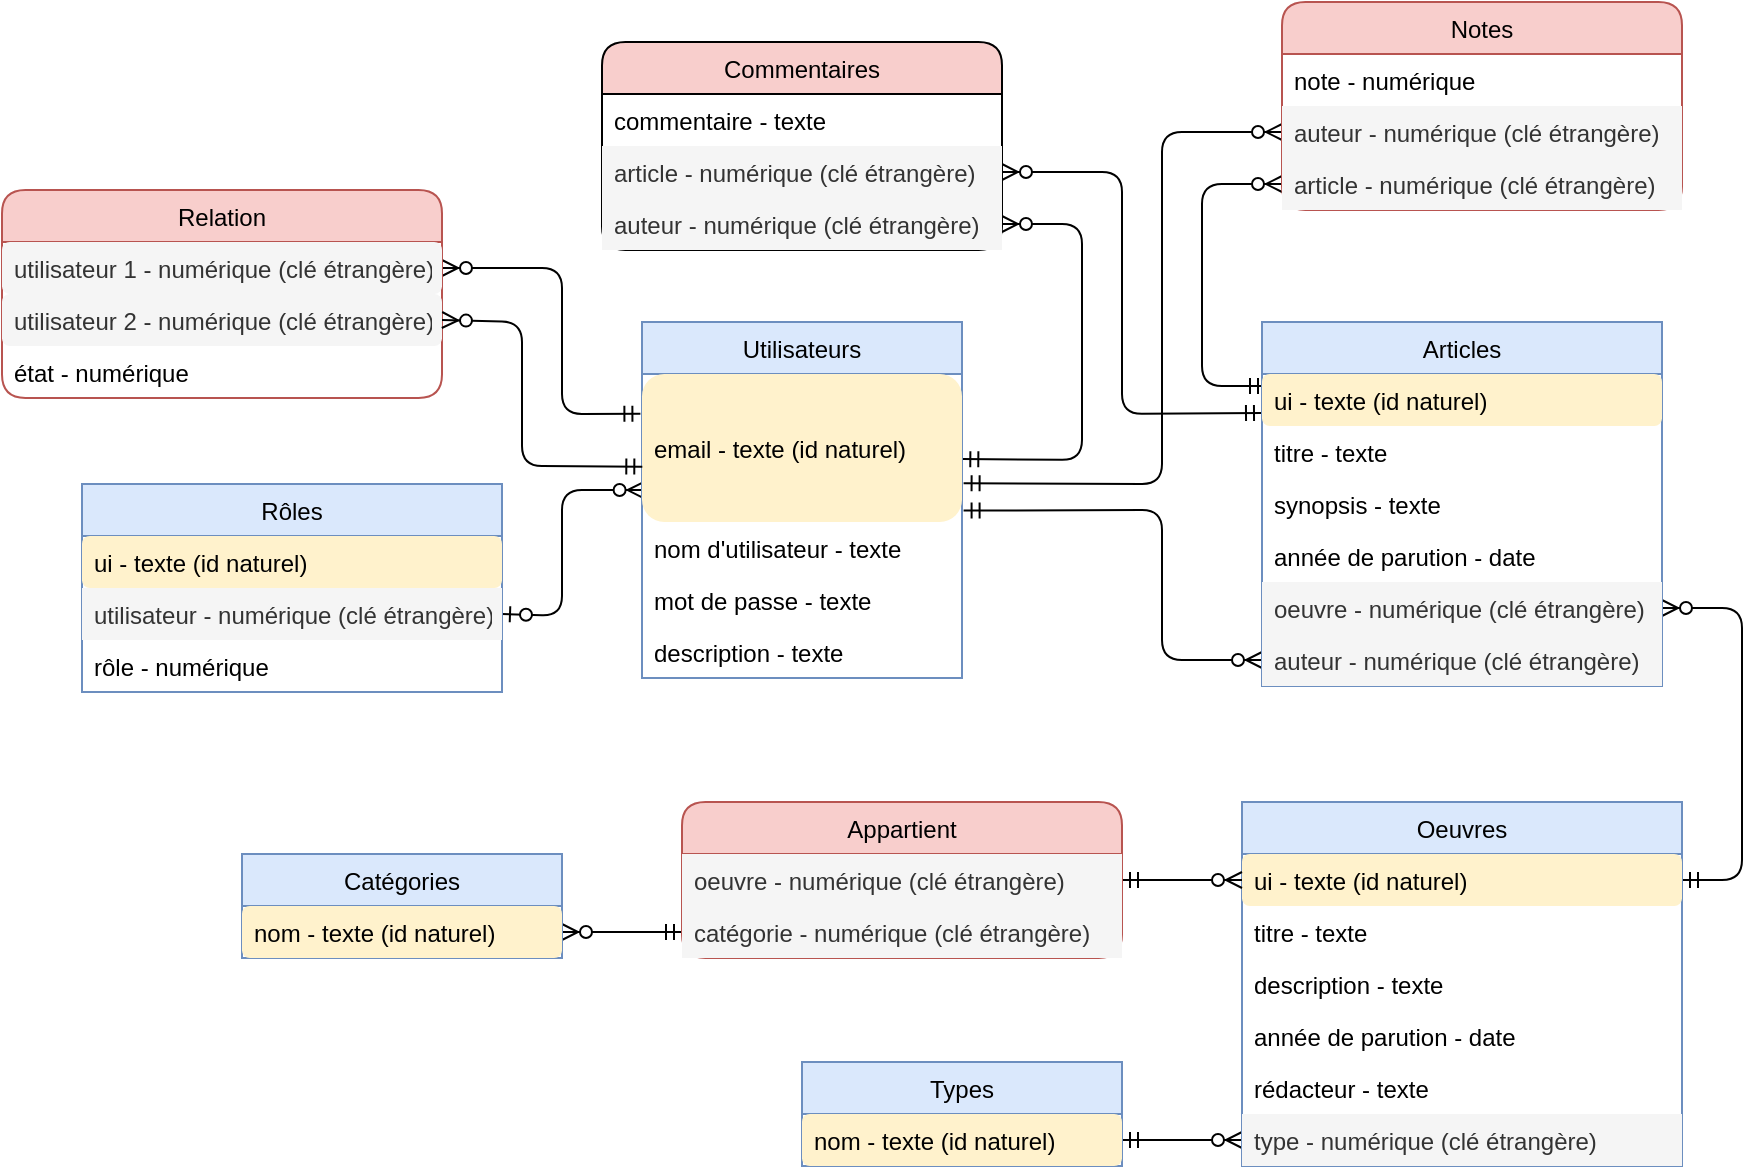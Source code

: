 <mxfile version="12.9.9" type="device"><diagram id="rgYqjdOzjrFk8tCGsVnQ" name="Page-1"><mxGraphModel dx="1185" dy="685" grid="1" gridSize="10" guides="1" tooltips="1" connect="1" arrows="1" fold="1" page="1" pageScale="1" pageWidth="1169" pageHeight="827" math="0" shadow="0"><root><mxCell id="0"/><mxCell id="1" parent="0"/><mxCell id="88NDeCI2T-r8Wqjc7Tor-80" value="" style="endArrow=ERmandOne;html=1;startArrow=ERzeroToMany;startFill=1;endFill=0;entryX=0.01;entryY=0.231;entryDx=0;entryDy=0;exitX=0;exitY=0.5;exitDx=0;exitDy=0;entryPerimeter=0;" parent="1" source="88NDeCI2T-r8Wqjc7Tor-24" target="88NDeCI2T-r8Wqjc7Tor-18" edge="1"><mxGeometry width="50" height="50" relative="1" as="geometry"><mxPoint x="780" y="661.5" as="sourcePoint"/><mxPoint x="650" y="722" as="targetPoint"/><Array as="points"><mxPoint x="640" y="211"/><mxPoint x="640" y="312"/></Array></mxGeometry></mxCell><mxCell id="88NDeCI2T-r8Wqjc7Tor-84" value="" style="endArrow=ERzeroToMany;html=1;startArrow=ERmandOne;startFill=0;endFill=1;entryX=1;entryY=0.5;entryDx=0;entryDy=0;exitX=1.001;exitY=0.575;exitDx=0;exitDy=0;exitPerimeter=0;" parent="1" source="88NDeCI2T-r8Wqjc7Tor-1" target="88NDeCI2T-r8Wqjc7Tor-15" edge="1"><mxGeometry width="50" height="50" relative="1" as="geometry"><mxPoint x="540" y="300" as="sourcePoint"/><mxPoint x="210" y="365" as="targetPoint"/><Array as="points"><mxPoint x="580" y="349"/><mxPoint x="580" y="231"/></Array></mxGeometry></mxCell><mxCell id="88NDeCI2T-r8Wqjc7Tor-92" value="" style="endArrow=ERzeroToMany;html=1;startArrow=ERzeroToOne;startFill=1;endFill=1;exitX=1;exitY=0.5;exitDx=0;exitDy=0;entryX=0.005;entryY=0.784;entryDx=0;entryDy=0;entryPerimeter=0;" parent="1" source="88NDeCI2T-r8Wqjc7Tor-55" target="88NDeCI2T-r8Wqjc7Tor-1" edge="1"><mxGeometry width="50" height="50" relative="1" as="geometry"><mxPoint x="40" y="410.6" as="sourcePoint"/><mxPoint x="160" y="460" as="targetPoint"/><Array as="points"><mxPoint x="320" y="427"/><mxPoint x="320" y="364"/></Array></mxGeometry></mxCell><mxCell id="88NDeCI2T-r8Wqjc7Tor-106" value="" style="endArrow=ERzeroToMany;html=1;startArrow=ERmandOne;startFill=0;endFill=1;entryX=0;entryY=0.5;entryDx=0;entryDy=0;exitX=1.005;exitY=0.738;exitDx=0;exitDy=0;exitPerimeter=0;" parent="1" source="88NDeCI2T-r8Wqjc7Tor-1" target="88NDeCI2T-r8Wqjc7Tor-22" edge="1"><mxGeometry width="50" height="50" relative="1" as="geometry"><mxPoint x="540" y="413" as="sourcePoint"/><mxPoint x="504.211" y="433" as="targetPoint"/><Array as="points"><mxPoint x="620" y="361"/><mxPoint x="620" y="185"/></Array></mxGeometry></mxCell><mxCell id="88NDeCI2T-r8Wqjc7Tor-112" value="" style="endArrow=ERmandOne;html=1;startArrow=ERzeroToMany;startFill=1;endFill=0;entryX=1.005;entryY=0.923;entryDx=0;entryDy=0;exitX=0;exitY=0.5;exitDx=0;exitDy=0;entryPerimeter=0;" parent="1" source="88NDeCI2T-r8Wqjc7Tor-122" target="88NDeCI2T-r8Wqjc7Tor-1" edge="1"><mxGeometry width="50" height="50" relative="1" as="geometry"><mxPoint x="860" y="635.613" as="sourcePoint"/><mxPoint x="720" y="599.722" as="targetPoint"/><Array as="points"><mxPoint x="620" y="449"/><mxPoint x="620" y="374"/></Array></mxGeometry></mxCell><mxCell id="88NDeCI2T-r8Wqjc7Tor-118" value="" style="endArrow=ERmandOne;html=1;startArrow=ERzeroToMany;startFill=1;endFill=0;entryX=1;entryY=0.5;entryDx=0;entryDy=0;exitX=1;exitY=0.5;exitDx=0;exitDy=0;" parent="1" source="88NDeCI2T-r8Wqjc7Tor-8" target="88NDeCI2T-r8Wqjc7Tor-19" edge="1"><mxGeometry width="50" height="50" relative="1" as="geometry"><mxPoint x="987.035" y="602" as="sourcePoint"/><mxPoint x="936.238" y="512" as="targetPoint"/><Array as="points"><mxPoint x="910" y="423"/><mxPoint x="910" y="559"/></Array></mxGeometry></mxCell><mxCell id="88NDeCI2T-r8Wqjc7Tor-126" value="" style="endArrow=ERzeroToMany;html=1;startArrow=ERmandOne;startFill=0;endFill=1;entryX=0;entryY=0.5;entryDx=0;entryDy=0;exitX=1;exitY=0.75;exitDx=0;exitDy=0;" parent="1" source="e8f-kxlMk1hAoLejaDmh-22" target="88NDeCI2T-r8Wqjc7Tor-27" edge="1"><mxGeometry width="50" height="50" relative="1" as="geometry"><mxPoint x="880" y="358.0" as="sourcePoint"/><mxPoint x="780" y="313" as="targetPoint"/><Array as="points"/></mxGeometry></mxCell><mxCell id="e8f-kxlMk1hAoLejaDmh-24" value="Utilisateurs" style="swimlane;fontStyle=0;childLayout=stackLayout;horizontal=1;startSize=26;fillColor=#dae8fc;horizontalStack=0;resizeParent=1;resizeParentMax=0;resizeLast=0;collapsible=1;marginBottom=0;strokeColor=#6c8ebf;rounded=0;" parent="1" vertex="1"><mxGeometry x="360" y="280" width="160" height="178" as="geometry"/></mxCell><mxCell id="88NDeCI2T-r8Wqjc7Tor-1" value="email - texte (id naturel)" style="text;strokeColor=none;fillColor=#fff2cc;align=left;verticalAlign=middle;spacingLeft=4;spacingRight=4;overflow=hidden;rotatable=0;points=[[0,0.5],[1,0.5]];portConstraint=eastwest;rounded=1;" parent="e8f-kxlMk1hAoLejaDmh-24" vertex="1"><mxGeometry y="26" width="160" height="74" as="geometry"/></mxCell><mxCell id="e8f-kxlMk1hAoLejaDmh-25" value="nom d'utilisateur - texte" style="text;strokeColor=none;fillColor=none;align=left;verticalAlign=top;spacingLeft=4;spacingRight=4;overflow=hidden;rotatable=0;points=[[0,0.5],[1,0.5]];portConstraint=eastwest;" parent="e8f-kxlMk1hAoLejaDmh-24" vertex="1"><mxGeometry y="100" width="160" height="26" as="geometry"/></mxCell><mxCell id="e8f-kxlMk1hAoLejaDmh-26" value="mot de passe - texte" style="text;strokeColor=none;fillColor=none;align=left;verticalAlign=top;spacingLeft=4;spacingRight=4;overflow=hidden;rotatable=0;points=[[0,0.5],[1,0.5]];portConstraint=eastwest;" parent="e8f-kxlMk1hAoLejaDmh-24" vertex="1"><mxGeometry y="126" width="160" height="26" as="geometry"/></mxCell><mxCell id="e8f-kxlMk1hAoLejaDmh-27" value="description - texte" style="text;strokeColor=none;fillColor=none;align=left;verticalAlign=top;spacingLeft=4;spacingRight=4;overflow=hidden;rotatable=0;points=[[0,0.5],[1,0.5]];portConstraint=eastwest;" parent="e8f-kxlMk1hAoLejaDmh-24" vertex="1"><mxGeometry y="152" width="160" height="26" as="geometry"/></mxCell><mxCell id="88NDeCI2T-r8Wqjc7Tor-54" value="Rôles" style="swimlane;fontStyle=0;childLayout=stackLayout;horizontal=1;startSize=26;fillColor=#dae8fc;horizontalStack=0;resizeParent=1;resizeParentMax=0;resizeLast=0;collapsible=1;marginBottom=0;strokeColor=#6c8ebf;rounded=0;" parent="1" vertex="1"><mxGeometry x="80" y="361" width="210" height="104" as="geometry"/></mxCell><mxCell id="88NDeCI2T-r8Wqjc7Tor-60" value="ui - texte (id naturel)" style="text;strokeColor=none;fillColor=#fff2cc;align=left;verticalAlign=top;spacingLeft=4;spacingRight=4;overflow=hidden;rotatable=0;points=[[0,0.5],[1,0.5]];portConstraint=eastwest;rounded=1;" parent="88NDeCI2T-r8Wqjc7Tor-54" vertex="1"><mxGeometry y="26" width="210" height="26" as="geometry"/></mxCell><mxCell id="88NDeCI2T-r8Wqjc7Tor-55" value="utilisateur - numérique (clé étrangère)" style="text;strokeColor=none;fillColor=#f5f5f5;align=left;verticalAlign=top;spacingLeft=4;spacingRight=4;overflow=hidden;rotatable=0;points=[[0,0.5],[1,0.5]];portConstraint=eastwest;fontColor=#333333;" parent="88NDeCI2T-r8Wqjc7Tor-54" vertex="1"><mxGeometry y="52" width="210" height="26" as="geometry"/></mxCell><mxCell id="88NDeCI2T-r8Wqjc7Tor-57" value="rôle - numérique" style="text;strokeColor=none;fillColor=none;align=left;verticalAlign=top;spacingLeft=4;spacingRight=4;overflow=hidden;rotatable=0;points=[[0,0.5],[1,0.5]];portConstraint=eastwest;" parent="88NDeCI2T-r8Wqjc7Tor-54" vertex="1"><mxGeometry y="78" width="210" height="26" as="geometry"/></mxCell><mxCell id="e8f-kxlMk1hAoLejaDmh-10" value="Oeuvres" style="swimlane;fontStyle=0;childLayout=stackLayout;horizontal=1;startSize=26;fillColor=#dae8fc;horizontalStack=0;resizeParent=1;resizeParentMax=0;resizeLast=0;collapsible=1;marginBottom=0;strokeColor=#6c8ebf;rounded=0;" parent="1" vertex="1"><mxGeometry x="660" y="520" width="220" height="182" as="geometry"/></mxCell><mxCell id="88NDeCI2T-r8Wqjc7Tor-19" value="ui - texte (id naturel)" style="text;strokeColor=none;fillColor=#fff2cc;align=left;verticalAlign=top;spacingLeft=4;spacingRight=4;overflow=hidden;rotatable=0;points=[[0,0.5],[1,0.5]];portConstraint=eastwest;rounded=1;" parent="e8f-kxlMk1hAoLejaDmh-10" vertex="1"><mxGeometry y="26" width="220" height="26" as="geometry"/></mxCell><mxCell id="e8f-kxlMk1hAoLejaDmh-11" value="titre - texte" style="text;strokeColor=none;fillColor=none;align=left;verticalAlign=top;spacingLeft=4;spacingRight=4;overflow=hidden;rotatable=0;points=[[0,0.5],[1,0.5]];portConstraint=eastwest;" parent="e8f-kxlMk1hAoLejaDmh-10" vertex="1"><mxGeometry y="52" width="220" height="26" as="geometry"/></mxCell><mxCell id="e8f-kxlMk1hAoLejaDmh-12" value="description - texte" style="text;strokeColor=none;fillColor=none;align=left;verticalAlign=top;spacingLeft=4;spacingRight=4;overflow=hidden;rotatable=0;points=[[0,0.5],[1,0.5]];portConstraint=eastwest;" parent="e8f-kxlMk1hAoLejaDmh-10" vertex="1"><mxGeometry y="78" width="220" height="26" as="geometry"/></mxCell><mxCell id="88NDeCI2T-r8Wqjc7Tor-10" value="année de parution - date" style="text;strokeColor=none;fillColor=none;align=left;verticalAlign=top;spacingLeft=4;spacingRight=4;overflow=hidden;rotatable=0;points=[[0,0.5],[1,0.5]];portConstraint=eastwest;" parent="e8f-kxlMk1hAoLejaDmh-10" vertex="1"><mxGeometry y="104" width="220" height="26" as="geometry"/></mxCell><mxCell id="e8f-kxlMk1hAoLejaDmh-16" value="rédacteur - texte" style="text;strokeColor=none;fillColor=none;align=left;verticalAlign=top;spacingLeft=4;spacingRight=4;overflow=hidden;rotatable=0;points=[[0,0.5],[1,0.5]];portConstraint=eastwest;" parent="e8f-kxlMk1hAoLejaDmh-10" vertex="1"><mxGeometry y="130" width="220" height="26" as="geometry"/></mxCell><mxCell id="88NDeCI2T-r8Wqjc7Tor-27" value="type - numérique (clé étrangère)" style="text;strokeColor=none;fillColor=#f5f5f5;align=left;verticalAlign=top;spacingLeft=4;spacingRight=4;overflow=hidden;rotatable=0;points=[[0,0.5],[1,0.5]];portConstraint=eastwest;fontColor=#333333;" parent="e8f-kxlMk1hAoLejaDmh-10" vertex="1"><mxGeometry y="156" width="220" height="26" as="geometry"/></mxCell><mxCell id="vLbQWf-VGP3bKLMllodD-9" value="" style="endArrow=ERmandOne;html=1;startArrow=ERzeroToMany;startFill=1;endFill=0;exitX=1;exitY=0.5;exitDx=0;exitDy=0;entryX=0;entryY=0.25;entryDx=0;entryDy=0;" edge="1" parent="1" source="vLbQWf-VGP3bKLMllodD-8" target="88NDeCI2T-r8Wqjc7Tor-2"><mxGeometry width="50" height="50" relative="1" as="geometry"><mxPoint x="690" y="211" as="sourcePoint"/><mxPoint x="650" y="320" as="targetPoint"/><Array as="points"><mxPoint x="600" y="205"/><mxPoint x="600" y="326"/></Array></mxGeometry></mxCell><mxCell id="88NDeCI2T-r8Wqjc7Tor-2" value="Articles" style="swimlane;fontStyle=0;childLayout=stackLayout;horizontal=1;startSize=26;fillColor=#dae8fc;horizontalStack=0;resizeParent=1;resizeParentMax=0;resizeLast=0;collapsible=1;marginBottom=0;strokeColor=#6c8ebf;rounded=0;" parent="1" vertex="1"><mxGeometry x="670" y="280" width="200" height="182" as="geometry"/></mxCell><mxCell id="88NDeCI2T-r8Wqjc7Tor-18" value="ui - texte (id naturel)" style="text;strokeColor=none;fillColor=#fff2cc;align=left;verticalAlign=top;spacingLeft=4;spacingRight=4;overflow=hidden;rotatable=0;points=[[0,0.5],[1,0.5]];portConstraint=eastwest;rounded=1;" parent="88NDeCI2T-r8Wqjc7Tor-2" vertex="1"><mxGeometry y="26" width="200" height="26" as="geometry"/></mxCell><mxCell id="88NDeCI2T-r8Wqjc7Tor-3" value="titre - texte" style="text;strokeColor=none;fillColor=none;align=left;verticalAlign=top;spacingLeft=4;spacingRight=4;overflow=hidden;rotatable=0;points=[[0,0.5],[1,0.5]];portConstraint=eastwest;" parent="88NDeCI2T-r8Wqjc7Tor-2" vertex="1"><mxGeometry y="52" width="200" height="26" as="geometry"/></mxCell><mxCell id="88NDeCI2T-r8Wqjc7Tor-4" value="synopsis - texte" style="text;strokeColor=none;fillColor=none;align=left;verticalAlign=top;spacingLeft=4;spacingRight=4;overflow=hidden;rotatable=0;points=[[0,0.5],[1,0.5]];portConstraint=eastwest;" parent="88NDeCI2T-r8Wqjc7Tor-2" vertex="1"><mxGeometry y="78" width="200" height="26" as="geometry"/></mxCell><mxCell id="88NDeCI2T-r8Wqjc7Tor-12" value="année de parution - date" style="text;strokeColor=none;fillColor=none;align=left;verticalAlign=top;spacingLeft=4;spacingRight=4;overflow=hidden;rotatable=0;points=[[0,0.5],[1,0.5]];portConstraint=eastwest;" parent="88NDeCI2T-r8Wqjc7Tor-2" vertex="1"><mxGeometry y="104" width="200" height="26" as="geometry"/></mxCell><mxCell id="88NDeCI2T-r8Wqjc7Tor-8" value="oeuvre - numérique (clé étrangère)" style="text;strokeColor=none;fillColor=#f5f5f5;align=left;verticalAlign=top;spacingLeft=4;spacingRight=4;overflow=hidden;rotatable=0;points=[[0,0.5],[1,0.5]];portConstraint=eastwest;fontColor=#333333;" parent="88NDeCI2T-r8Wqjc7Tor-2" vertex="1"><mxGeometry y="130" width="200" height="26" as="geometry"/></mxCell><mxCell id="88NDeCI2T-r8Wqjc7Tor-122" value="auteur - numérique (clé étrangère)" style="text;strokeColor=none;fillColor=#f5f5f5;align=left;verticalAlign=top;spacingLeft=4;spacingRight=4;overflow=hidden;rotatable=0;points=[[0,0.5],[1,0.5]];portConstraint=eastwest;fontColor=#333333;" parent="88NDeCI2T-r8Wqjc7Tor-2" vertex="1"><mxGeometry y="156" width="200" height="26" as="geometry"/></mxCell><mxCell id="88NDeCI2T-r8Wqjc7Tor-20" value="Notes" style="swimlane;fontStyle=0;childLayout=stackLayout;horizontal=1;startSize=26;fillColor=#f8cecc;horizontalStack=0;resizeParent=1;resizeParentMax=0;resizeLast=0;collapsible=1;marginBottom=0;strokeColor=#b85450;rounded=1;" parent="1" vertex="1"><mxGeometry x="680" y="120" width="200" height="104" as="geometry"/></mxCell><mxCell id="88NDeCI2T-r8Wqjc7Tor-21" value="note - numérique" style="text;strokeColor=none;fillColor=none;align=left;verticalAlign=top;spacingLeft=4;spacingRight=4;overflow=hidden;rotatable=0;points=[[0,0.5],[1,0.5]];portConstraint=eastwest;" parent="88NDeCI2T-r8Wqjc7Tor-20" vertex="1"><mxGeometry y="26" width="200" height="26" as="geometry"/></mxCell><mxCell id="88NDeCI2T-r8Wqjc7Tor-22" value="auteur - numérique (clé étrangère)" style="text;strokeColor=none;fillColor=#f5f5f5;align=left;verticalAlign=top;spacingLeft=4;spacingRight=4;overflow=hidden;rotatable=0;points=[[0,0.5],[1,0.5]];portConstraint=eastwest;fontColor=#333333;" parent="88NDeCI2T-r8Wqjc7Tor-20" vertex="1"><mxGeometry y="52" width="200" height="26" as="geometry"/></mxCell><mxCell id="88NDeCI2T-r8Wqjc7Tor-24" value="article - numérique (clé étrangère)" style="text;strokeColor=none;fillColor=#f5f5f5;align=left;verticalAlign=top;spacingLeft=4;spacingRight=4;overflow=hidden;rotatable=0;points=[[0,0.5],[1,0.5]];portConstraint=eastwest;fontColor=#333333;" parent="88NDeCI2T-r8Wqjc7Tor-20" vertex="1"><mxGeometry y="78" width="200" height="26" as="geometry"/></mxCell><mxCell id="vLbQWf-VGP3bKLMllodD-10" value="" style="endArrow=ERmandOne;html=1;startArrow=ERzeroToMany;startFill=1;endFill=0;entryX=-0.005;entryY=0.268;entryDx=0;entryDy=0;entryPerimeter=0;exitX=1;exitY=0.5;exitDx=0;exitDy=0;" edge="1" parent="1" source="88NDeCI2T-r8Wqjc7Tor-46" target="88NDeCI2T-r8Wqjc7Tor-1"><mxGeometry width="50" height="50" relative="1" as="geometry"><mxPoint x="420" y="70" as="sourcePoint"/><mxPoint x="420" y="230" as="targetPoint"/><Array as="points"><mxPoint x="320" y="253"/><mxPoint x="320" y="326"/></Array></mxGeometry></mxCell><mxCell id="88NDeCI2T-r8Wqjc7Tor-45" value="Relation" style="swimlane;fontStyle=0;childLayout=stackLayout;horizontal=1;startSize=26;fillColor=#f8cecc;horizontalStack=0;resizeParent=1;resizeParentMax=0;resizeLast=0;collapsible=1;marginBottom=0;strokeColor=#b85450;rounded=1;" parent="1" vertex="1"><mxGeometry x="40" y="214" width="220" height="104" as="geometry"/></mxCell><mxCell id="88NDeCI2T-r8Wqjc7Tor-46" value="utilisateur 1 - numérique (clé étrangère)" style="text;strokeColor=none;fillColor=#f5f5f5;align=left;verticalAlign=top;spacingLeft=4;spacingRight=4;overflow=hidden;rotatable=0;points=[[0,0.5],[1,0.5]];portConstraint=eastwest;rounded=1;fontColor=#333333;" parent="88NDeCI2T-r8Wqjc7Tor-45" vertex="1"><mxGeometry y="26" width="220" height="26" as="geometry"/></mxCell><mxCell id="88NDeCI2T-r8Wqjc7Tor-47" value="utilisateur 2 - numérique (clé étrangère)" style="text;strokeColor=none;fillColor=#f5f5f5;align=left;verticalAlign=top;spacingLeft=4;spacingRight=4;overflow=hidden;rotatable=0;points=[[0,0.5],[1,0.5]];portConstraint=eastwest;rounded=1;fontColor=#333333;" parent="88NDeCI2T-r8Wqjc7Tor-45" vertex="1"><mxGeometry y="52" width="220" height="26" as="geometry"/></mxCell><mxCell id="88NDeCI2T-r8Wqjc7Tor-48" value="état - numérique" style="text;align=left;verticalAlign=top;spacingLeft=4;spacingRight=4;overflow=hidden;rotatable=0;points=[[0,0.5],[1,0.5]];portConstraint=eastwest;rounded=1;" parent="88NDeCI2T-r8Wqjc7Tor-45" vertex="1"><mxGeometry y="78" width="220" height="26" as="geometry"/></mxCell><mxCell id="vLbQWf-VGP3bKLMllodD-11" value="" style="endArrow=ERmandOne;html=1;startArrow=ERzeroToMany;startFill=1;endFill=0;entryX=0.001;entryY=0.626;entryDx=0;entryDy=0;entryPerimeter=0;exitX=1;exitY=0.5;exitDx=0;exitDy=0;" edge="1" parent="1" source="88NDeCI2T-r8Wqjc7Tor-47" target="88NDeCI2T-r8Wqjc7Tor-1"><mxGeometry width="50" height="50" relative="1" as="geometry"><mxPoint x="290" y="320" as="sourcePoint"/><mxPoint x="349.2" y="352.832" as="targetPoint"/><Array as="points"><mxPoint x="300" y="280"/><mxPoint x="300" y="352"/></Array></mxGeometry></mxCell><mxCell id="vLbQWf-VGP3bKLMllodD-16" value="" style="endArrow=ERzeroToMany;html=1;startArrow=ERmandOne;startFill=0;endFill=1;entryX=0;entryY=0.5;entryDx=0;entryDy=0;exitX=1;exitY=0.5;exitDx=0;exitDy=0;" edge="1" parent="1" source="vLbQWf-VGP3bKLMllodD-12" target="88NDeCI2T-r8Wqjc7Tor-19"><mxGeometry width="50" height="50" relative="1" as="geometry"><mxPoint x="570" y="720" as="sourcePoint"/><mxPoint x="650" y="740" as="targetPoint"/><Array as="points"/></mxGeometry></mxCell><mxCell id="vLbQWf-VGP3bKLMllodD-17" value="" style="endArrow=ERzeroToMany;html=1;startArrow=ERmandOne;startFill=0;endFill=1;entryX=1;entryY=0.75;entryDx=0;entryDy=0;exitX=0;exitY=0.5;exitDx=0;exitDy=0;" edge="1" parent="1" source="vLbQWf-VGP3bKLMllodD-15" target="e8f-kxlMk1hAoLejaDmh-18"><mxGeometry width="50" height="50" relative="1" as="geometry"><mxPoint x="320" y="630" as="sourcePoint"/><mxPoint x="460" y="760" as="targetPoint"/><Array as="points"/></mxGeometry></mxCell><mxCell id="88NDeCI2T-r8Wqjc7Tor-13" value="Commentaires" style="swimlane;fontStyle=0;childLayout=stackLayout;horizontal=1;startSize=26;fillColor=#f8cecc;horizontalStack=0;resizeParent=1;resizeParentMax=0;resizeLast=0;collapsible=1;marginBottom=0;strokeColor=#000000;rounded=1;" parent="1" vertex="1"><mxGeometry x="340" y="140" width="200" height="104" as="geometry"/></mxCell><mxCell id="88NDeCI2T-r8Wqjc7Tor-14" value="commentaire - texte" style="text;strokeColor=none;fillColor=none;align=left;verticalAlign=top;spacingLeft=4;spacingRight=4;overflow=hidden;rotatable=0;points=[[0,0.5],[1,0.5]];portConstraint=eastwest;" parent="88NDeCI2T-r8Wqjc7Tor-13" vertex="1"><mxGeometry y="26" width="200" height="26" as="geometry"/></mxCell><mxCell id="vLbQWf-VGP3bKLMllodD-8" value="article - numérique (clé étrangère)" style="text;align=left;verticalAlign=top;spacingLeft=4;spacingRight=4;overflow=hidden;rotatable=0;points=[[0,0.5],[1,0.5]];portConstraint=eastwest;fillColor=#f5f5f5;strokeColor=none;fontColor=#333333;" vertex="1" parent="88NDeCI2T-r8Wqjc7Tor-13"><mxGeometry y="52" width="200" height="26" as="geometry"/></mxCell><mxCell id="88NDeCI2T-r8Wqjc7Tor-15" value="auteur - numérique (clé étrangère)" style="text;align=left;verticalAlign=top;spacingLeft=4;spacingRight=4;overflow=hidden;rotatable=0;points=[[0,0.5],[1,0.5]];portConstraint=eastwest;fillColor=#f5f5f5;strokeColor=none;fontColor=#333333;" parent="88NDeCI2T-r8Wqjc7Tor-13" vertex="1"><mxGeometry y="78" width="200" height="26" as="geometry"/></mxCell><mxCell id="vLbQWf-VGP3bKLMllodD-12" value="Appartient" style="swimlane;fontStyle=0;childLayout=stackLayout;horizontal=1;startSize=26;fillColor=#f8cecc;horizontalStack=0;resizeParent=1;resizeParentMax=0;resizeLast=0;collapsible=1;marginBottom=0;strokeColor=#b85450;rounded=1;" vertex="1" parent="1"><mxGeometry x="380" y="520" width="220" height="78" as="geometry"/></mxCell><mxCell id="vLbQWf-VGP3bKLMllodD-14" value="oeuvre - numérique (clé étrangère)" style="text;strokeColor=none;fillColor=#f5f5f5;align=left;verticalAlign=top;spacingLeft=4;spacingRight=4;overflow=hidden;rotatable=0;points=[[0,0.5],[1,0.5]];portConstraint=eastwest;fontColor=#333333;" vertex="1" parent="vLbQWf-VGP3bKLMllodD-12"><mxGeometry y="26" width="220" height="26" as="geometry"/></mxCell><mxCell id="vLbQWf-VGP3bKLMllodD-15" value="catégorie - numérique (clé étrangère)" style="text;strokeColor=none;fillColor=#f5f5f5;align=left;verticalAlign=top;spacingLeft=4;spacingRight=4;overflow=hidden;rotatable=0;points=[[0,0.5],[1,0.5]];portConstraint=eastwest;fontColor=#333333;" vertex="1" parent="vLbQWf-VGP3bKLMllodD-12"><mxGeometry y="52" width="220" height="26" as="geometry"/></mxCell><mxCell id="e8f-kxlMk1hAoLejaDmh-18" value="Catégories" style="swimlane;fontStyle=0;childLayout=stackLayout;horizontal=1;startSize=26;fillColor=#dae8fc;horizontalStack=0;resizeParent=1;resizeParentMax=0;resizeLast=0;collapsible=1;marginBottom=0;strokeColor=#6c8ebf;rounded=0;" parent="1" vertex="1"><mxGeometry x="160" y="546" width="160" height="52" as="geometry"/></mxCell><mxCell id="e8f-kxlMk1hAoLejaDmh-19" value="nom - texte (id naturel)" style="text;strokeColor=none;fillColor=#fff2cc;align=left;verticalAlign=top;spacingLeft=4;spacingRight=4;overflow=hidden;rotatable=0;points=[[0,0.5],[1,0.5]];portConstraint=eastwest;rounded=1;" parent="e8f-kxlMk1hAoLejaDmh-18" vertex="1"><mxGeometry y="26" width="160" height="26" as="geometry"/></mxCell><mxCell id="e8f-kxlMk1hAoLejaDmh-22" value="Types" style="swimlane;fontStyle=0;childLayout=stackLayout;horizontal=1;startSize=26;fillColor=#dae8fc;horizontalStack=0;resizeParent=1;resizeParentMax=0;resizeLast=0;collapsible=1;marginBottom=0;strokeColor=#6c8ebf;rounded=0;" parent="1" vertex="1"><mxGeometry x="440" y="650" width="160" height="52" as="geometry"/></mxCell><mxCell id="e8f-kxlMk1hAoLejaDmh-23" value="nom - texte (id naturel)" style="text;strokeColor=none;fillColor=#fff2cc;align=left;verticalAlign=top;spacingLeft=4;spacingRight=4;overflow=hidden;rotatable=0;points=[[0,0.5],[1,0.5]];portConstraint=eastwest;rounded=1;" parent="e8f-kxlMk1hAoLejaDmh-22" vertex="1"><mxGeometry y="26" width="160" height="26" as="geometry"/></mxCell></root></mxGraphModel></diagram></mxfile>